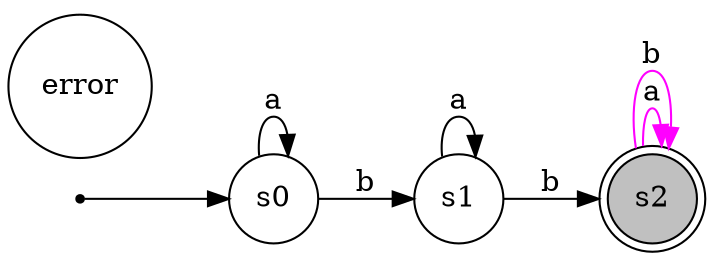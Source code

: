 digraph maquina_de_estados { 
	rankdir=LR;
	size="10"
	node [shape = doublecircle];
	s2
	node [shape = point];
	p
	node [shape = circle];
	error [style=filled, fillcolor=white];
	p -> s0
	node [shape = circle];
	s2[style=filled, fillcolor=gray]
	s0 -> s0[label = "a"][color=black];
	s0 -> s1[label = "b"][color=black];
	s1 -> s1[label = "a"][color=black];
	s1 -> s2[label = "b"][color=black];
	s2 -> s2[label = "a"][color=magenta];
	s2 -> s2[label = "b"][color=magenta];
	}